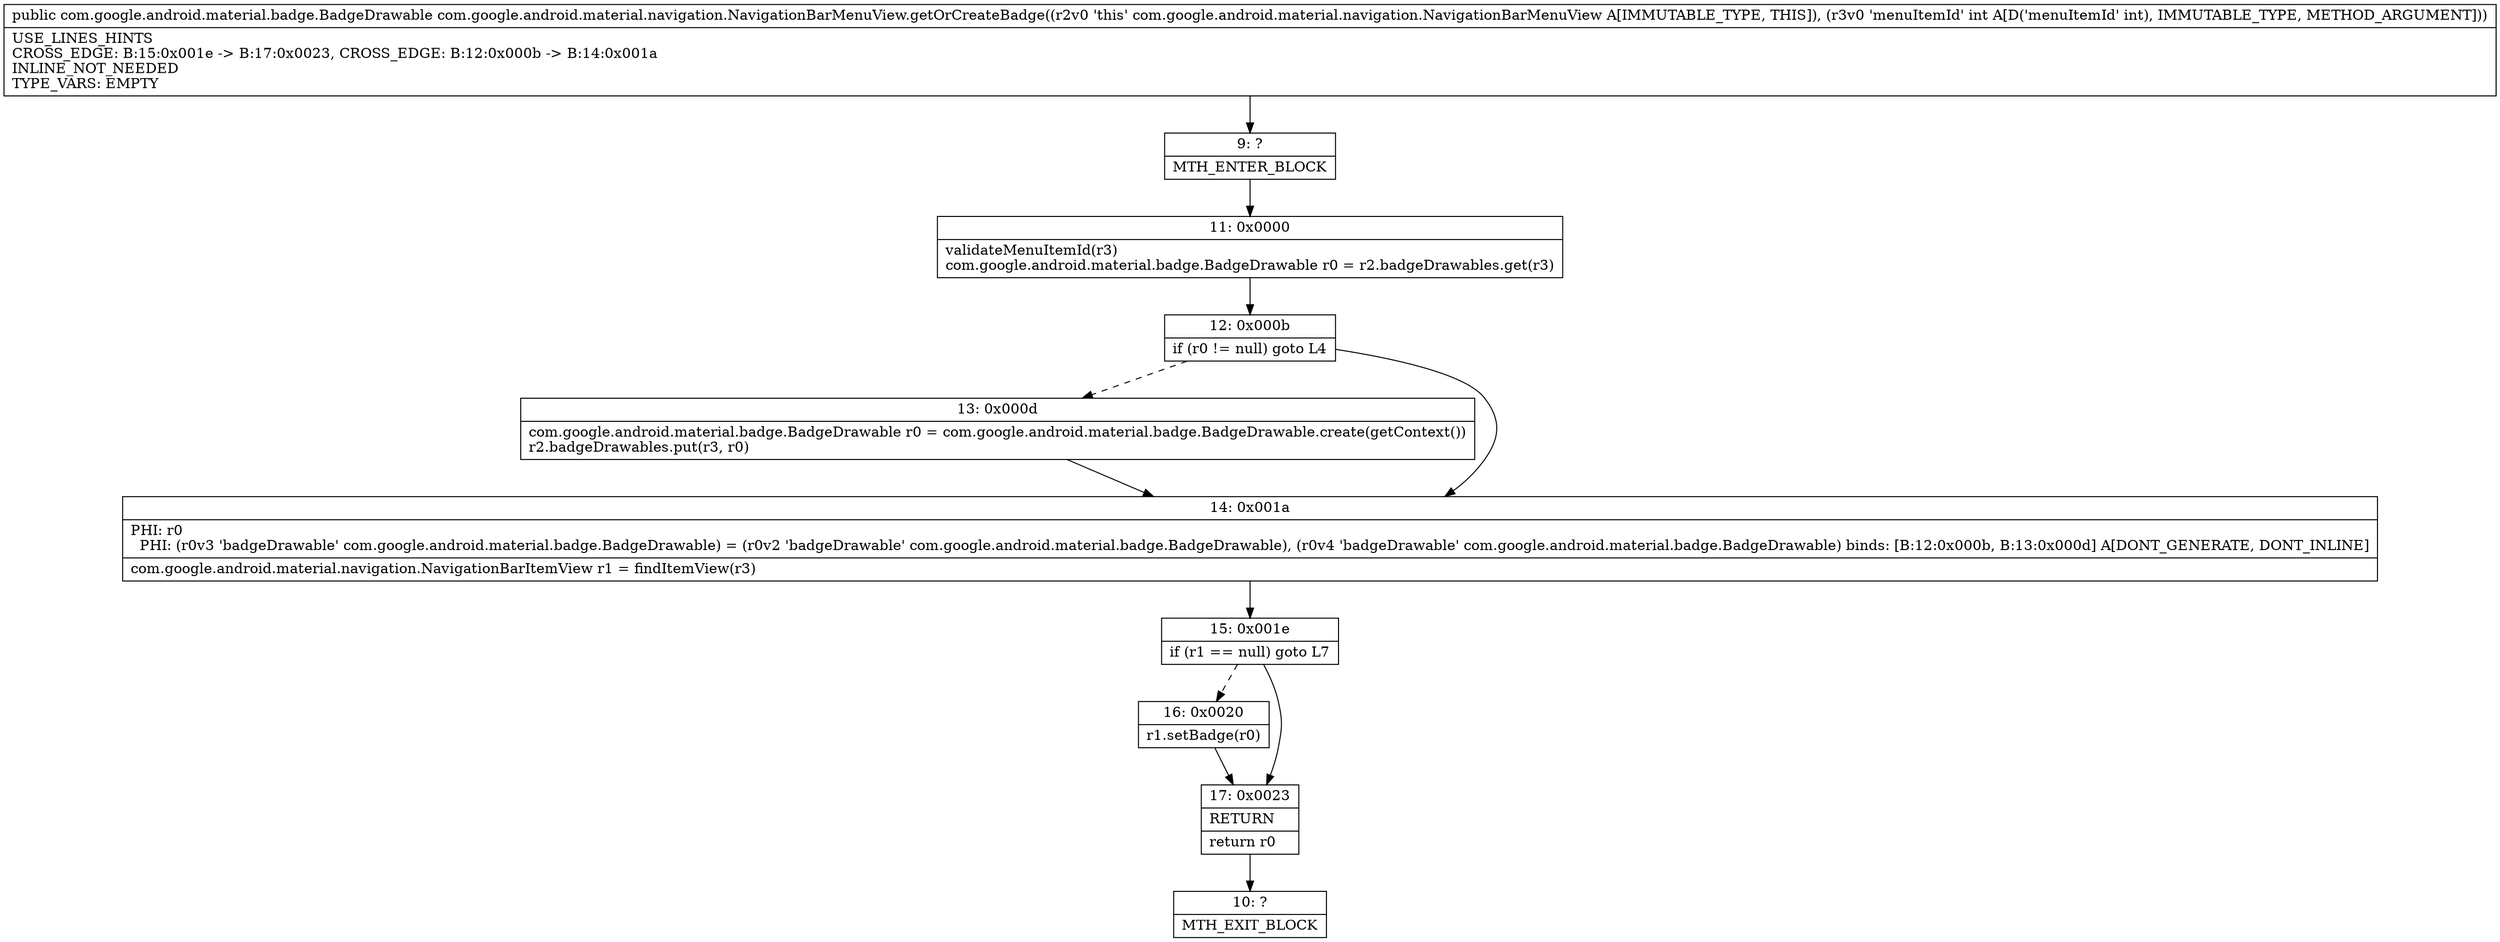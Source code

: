 digraph "CFG forcom.google.android.material.navigation.NavigationBarMenuView.getOrCreateBadge(I)Lcom\/google\/android\/material\/badge\/BadgeDrawable;" {
Node_9 [shape=record,label="{9\:\ ?|MTH_ENTER_BLOCK\l}"];
Node_11 [shape=record,label="{11\:\ 0x0000|validateMenuItemId(r3)\lcom.google.android.material.badge.BadgeDrawable r0 = r2.badgeDrawables.get(r3)\l}"];
Node_12 [shape=record,label="{12\:\ 0x000b|if (r0 != null) goto L4\l}"];
Node_13 [shape=record,label="{13\:\ 0x000d|com.google.android.material.badge.BadgeDrawable r0 = com.google.android.material.badge.BadgeDrawable.create(getContext())\lr2.badgeDrawables.put(r3, r0)\l}"];
Node_14 [shape=record,label="{14\:\ 0x001a|PHI: r0 \l  PHI: (r0v3 'badgeDrawable' com.google.android.material.badge.BadgeDrawable) = (r0v2 'badgeDrawable' com.google.android.material.badge.BadgeDrawable), (r0v4 'badgeDrawable' com.google.android.material.badge.BadgeDrawable) binds: [B:12:0x000b, B:13:0x000d] A[DONT_GENERATE, DONT_INLINE]\l|com.google.android.material.navigation.NavigationBarItemView r1 = findItemView(r3)\l}"];
Node_15 [shape=record,label="{15\:\ 0x001e|if (r1 == null) goto L7\l}"];
Node_16 [shape=record,label="{16\:\ 0x0020|r1.setBadge(r0)\l}"];
Node_17 [shape=record,label="{17\:\ 0x0023|RETURN\l|return r0\l}"];
Node_10 [shape=record,label="{10\:\ ?|MTH_EXIT_BLOCK\l}"];
MethodNode[shape=record,label="{public com.google.android.material.badge.BadgeDrawable com.google.android.material.navigation.NavigationBarMenuView.getOrCreateBadge((r2v0 'this' com.google.android.material.navigation.NavigationBarMenuView A[IMMUTABLE_TYPE, THIS]), (r3v0 'menuItemId' int A[D('menuItemId' int), IMMUTABLE_TYPE, METHOD_ARGUMENT]))  | USE_LINES_HINTS\lCROSS_EDGE: B:15:0x001e \-\> B:17:0x0023, CROSS_EDGE: B:12:0x000b \-\> B:14:0x001a\lINLINE_NOT_NEEDED\lTYPE_VARS: EMPTY\l}"];
MethodNode -> Node_9;Node_9 -> Node_11;
Node_11 -> Node_12;
Node_12 -> Node_13[style=dashed];
Node_12 -> Node_14;
Node_13 -> Node_14;
Node_14 -> Node_15;
Node_15 -> Node_16[style=dashed];
Node_15 -> Node_17;
Node_16 -> Node_17;
Node_17 -> Node_10;
}


